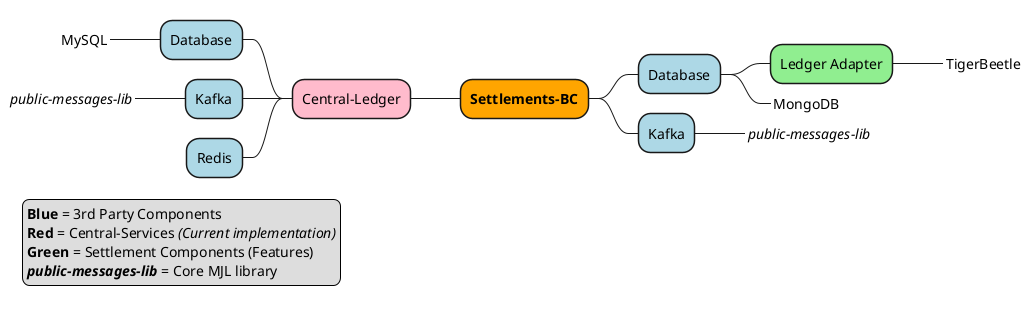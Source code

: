 @startmindmap
+[#Orange] **Settlements-BC**
++[#Lightblue] Database
+++[#LightGreen] Ledger Adapter
****_ TigerBeetle
+++_ MongoDB
++[#Lightblue] Kafka
+++_ //public-messages-lib//
--[#FFBBCC] Central-Ledger
---[#Lightblue] Database
----_ MySQL
---[#Lightblue] Kafka
----_ //public-messages-lib//
---[#Lightblue] Redis

legend left
**Blue** = 3rd Party Components
**Red** = Central-Services //(Current implementation)//
**Green** = Settlement Components (Features)
**//public-messages-lib//** = Core MJL library
endlegend

@endmindmap